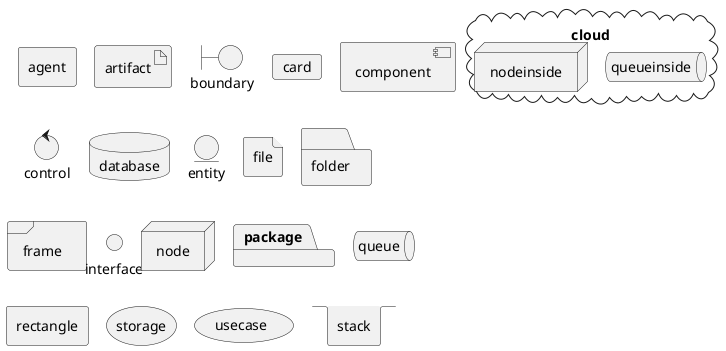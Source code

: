 @startuml
!pragma layout smetana
agent agent
artifact artifact
boundary boundary
card card
cloud cloud {
queue queueinside
node nodeinside
}
component component
control control
database database
entity entity
file file
folder folder
frame frame
interface  interface
node node
package package
queue queue
rectangle rectangle
storage storage
usecase usecase
stack stack
@enduml